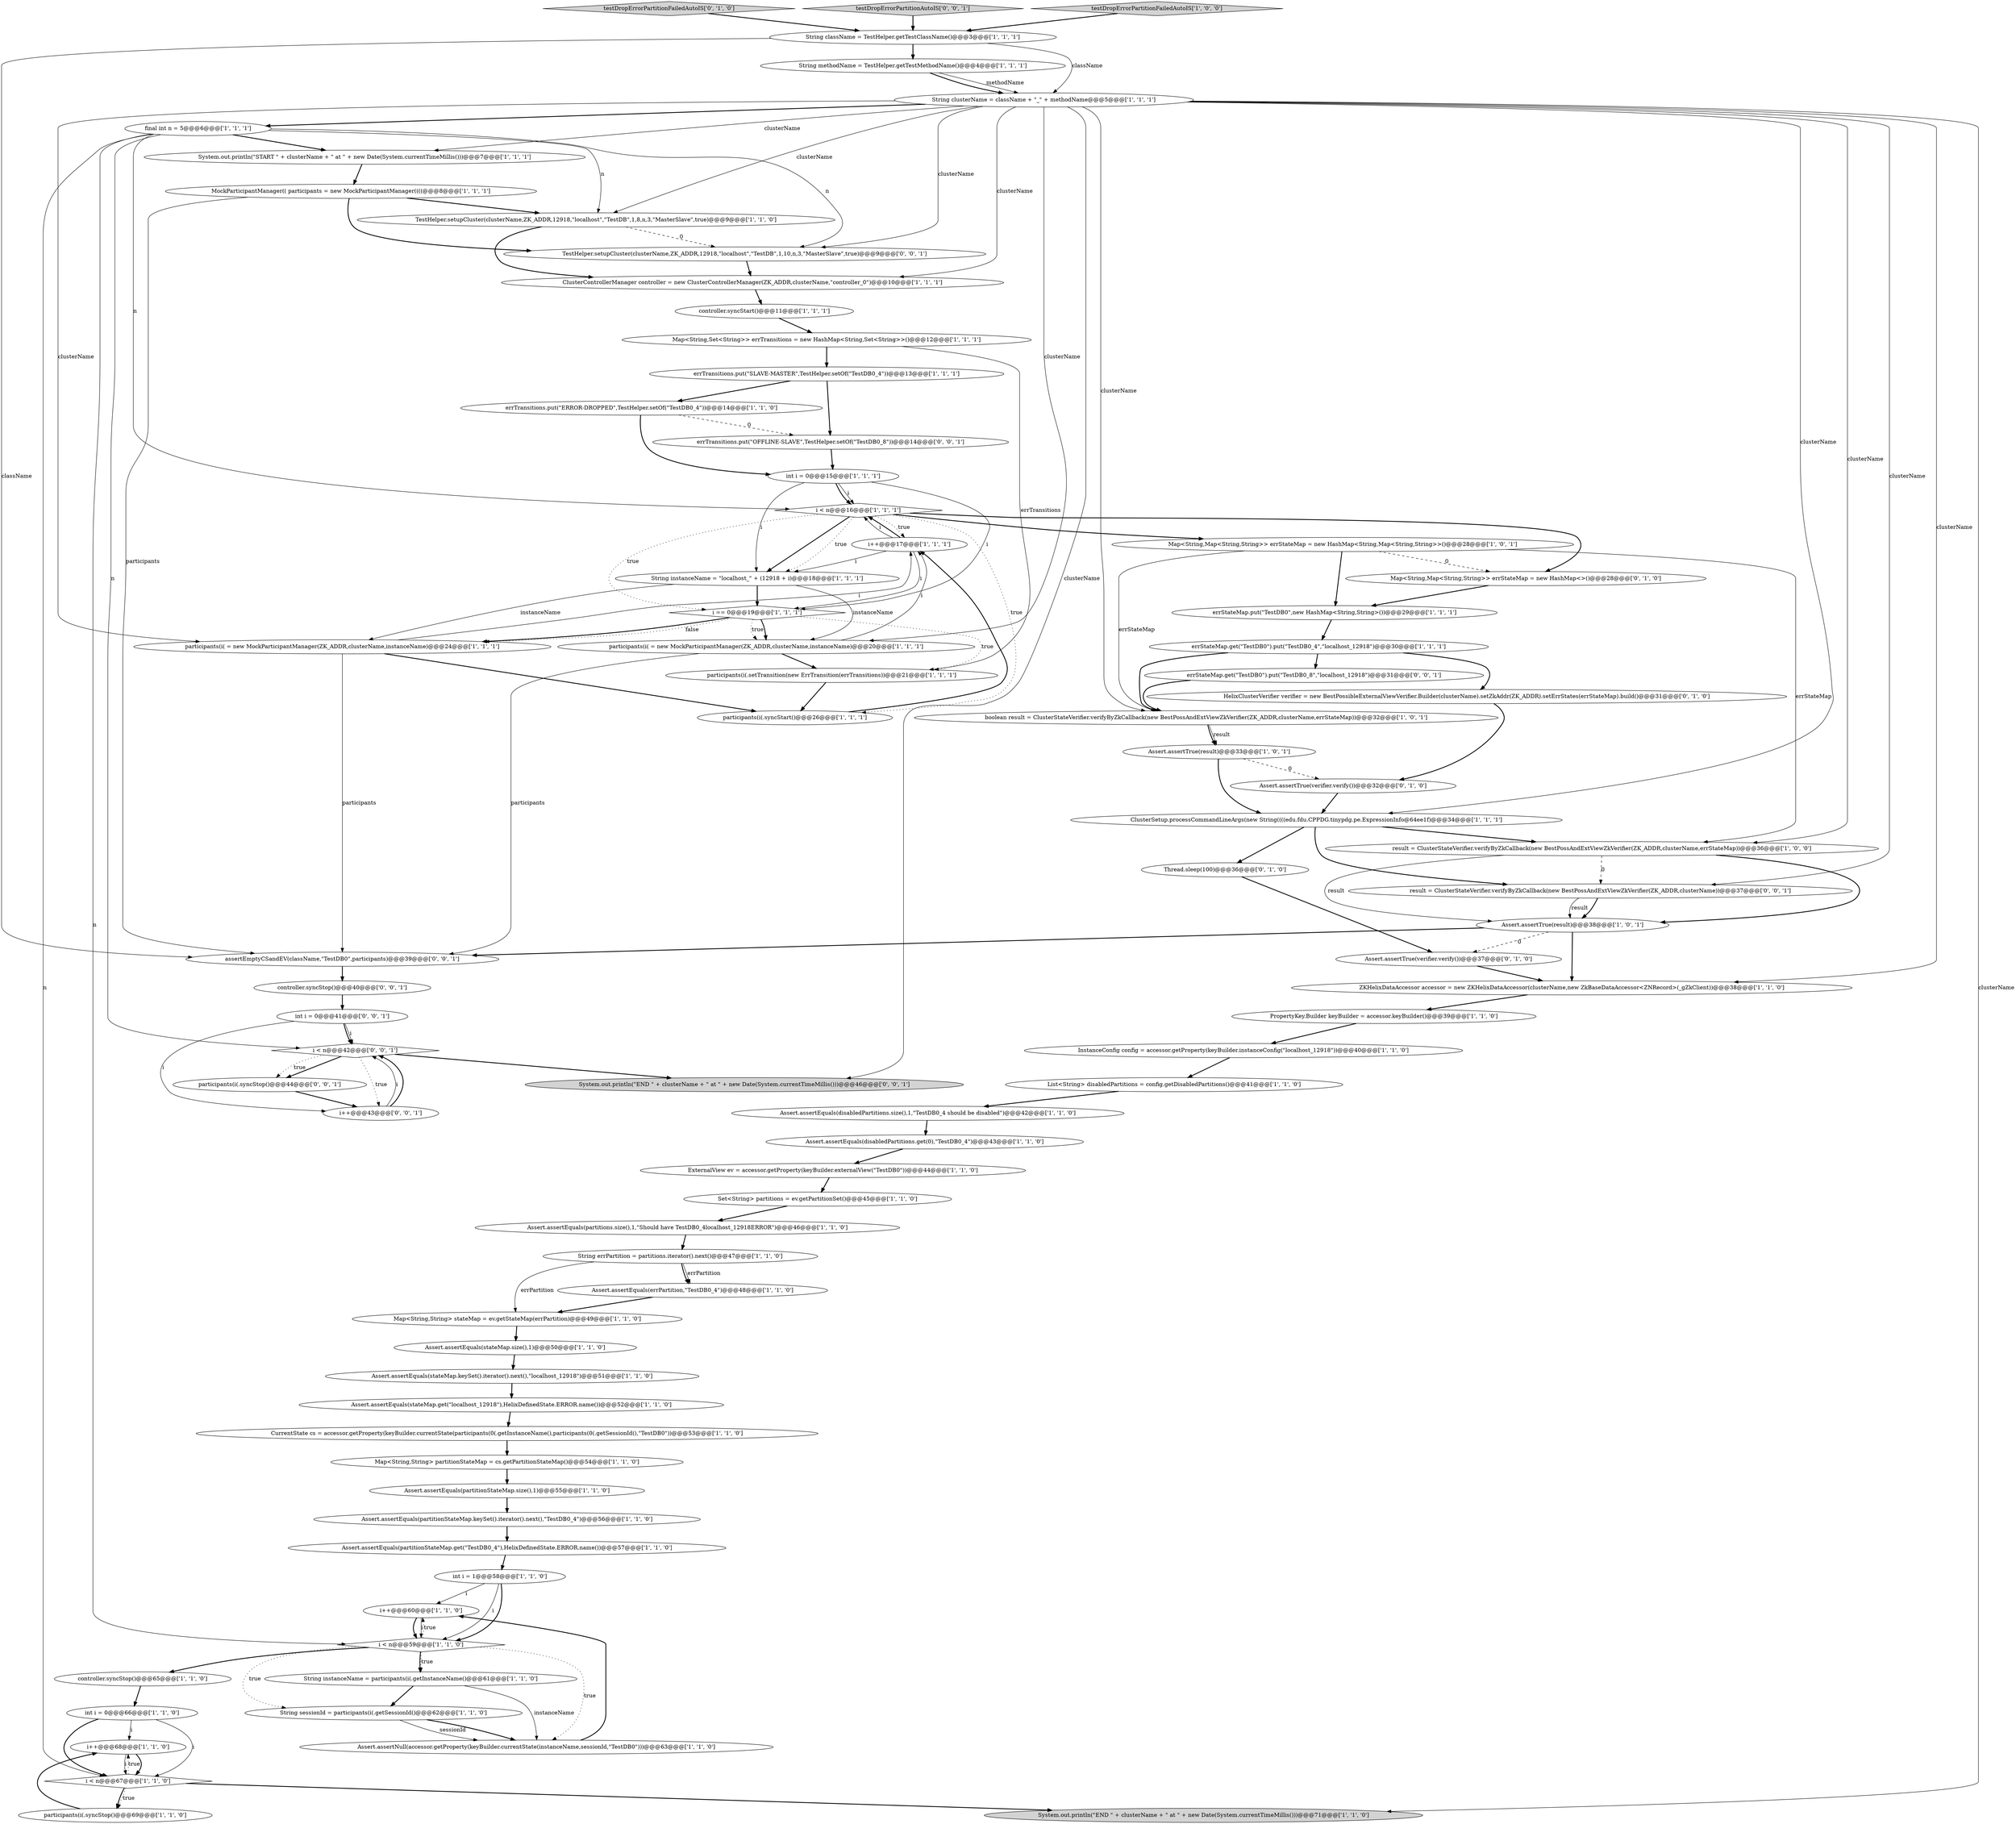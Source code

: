 digraph {
73 [style = filled, label = "errStateMap.get(\"TestDB0\").put(\"TestDB0_8\",\"localhost_12918\")@@@31@@@['0', '0', '1']", fillcolor = white, shape = ellipse image = "AAA0AAABBB3BBB"];
45 [style = filled, label = "String methodName = TestHelper.getTestMethodName()@@@4@@@['1', '1', '1']", fillcolor = white, shape = ellipse image = "AAA0AAABBB1BBB"];
23 [style = filled, label = "InstanceConfig config = accessor.getProperty(keyBuilder.instanceConfig(\"localhost_12918\"))@@@40@@@['1', '1', '0']", fillcolor = white, shape = ellipse image = "AAA0AAABBB1BBB"];
58 [style = filled, label = "controller.syncStop()@@@65@@@['1', '1', '0']", fillcolor = white, shape = ellipse image = "AAA0AAABBB1BBB"];
24 [style = filled, label = "Assert.assertEquals(partitionStateMap.size(),1)@@@55@@@['1', '1', '0']", fillcolor = white, shape = ellipse image = "AAA0AAABBB1BBB"];
20 [style = filled, label = "CurrentState cs = accessor.getProperty(keyBuilder.currentState(participants(0(.getInstanceName(),participants(0(.getSessionId(),\"TestDB0\"))@@@53@@@['1', '1', '0']", fillcolor = white, shape = ellipse image = "AAA0AAABBB1BBB"];
22 [style = filled, label = "final int n = 5@@@6@@@['1', '1', '1']", fillcolor = white, shape = ellipse image = "AAA0AAABBB1BBB"];
43 [style = filled, label = "errStateMap.get(\"TestDB0\").put(\"TestDB0_4\",\"localhost_12918\")@@@30@@@['1', '1', '1']", fillcolor = white, shape = ellipse image = "AAA0AAABBB1BBB"];
14 [style = filled, label = "ZKHelixDataAccessor accessor = new ZKHelixDataAccessor(clusterName,new ZkBaseDataAccessor<ZNRecord>(_gZkClient))@@@38@@@['1', '1', '0']", fillcolor = white, shape = ellipse image = "AAA0AAABBB1BBB"];
74 [style = filled, label = "TestHelper.setupCluster(clusterName,ZK_ADDR,12918,\"localhost\",\"TestDB\",1,10,n,3,\"MasterSlave\",true)@@@9@@@['0', '0', '1']", fillcolor = white, shape = ellipse image = "AAA0AAABBB3BBB"];
27 [style = filled, label = "int i = 1@@@58@@@['1', '1', '0']", fillcolor = white, shape = ellipse image = "AAA0AAABBB1BBB"];
78 [style = filled, label = "i < n@@@42@@@['0', '0', '1']", fillcolor = white, shape = diamond image = "AAA0AAABBB3BBB"];
33 [style = filled, label = "Assert.assertTrue(result)@@@33@@@['1', '0', '1']", fillcolor = white, shape = ellipse image = "AAA0AAABBB1BBB"];
19 [style = filled, label = "i++@@@60@@@['1', '1', '0']", fillcolor = white, shape = ellipse image = "AAA0AAABBB1BBB"];
16 [style = filled, label = "ExternalView ev = accessor.getProperty(keyBuilder.externalView(\"TestDB0\"))@@@44@@@['1', '1', '0']", fillcolor = white, shape = ellipse image = "AAA0AAABBB1BBB"];
8 [style = filled, label = "TestHelper.setupCluster(clusterName,ZK_ADDR,12918,\"localhost\",\"TestDB\",1,8,n,3,\"MasterSlave\",true)@@@9@@@['1', '1', '0']", fillcolor = white, shape = ellipse image = "AAA0AAABBB1BBB"];
25 [style = filled, label = "ClusterControllerManager controller = new ClusterControllerManager(ZK_ADDR,clusterName,\"controller_0\")@@@10@@@['1', '1', '1']", fillcolor = white, shape = ellipse image = "AAA0AAABBB1BBB"];
35 [style = filled, label = "Assert.assertNull(accessor.getProperty(keyBuilder.currentState(instanceName,sessionId,\"TestDB0\")))@@@63@@@['1', '1', '0']", fillcolor = white, shape = ellipse image = "AAA0AAABBB1BBB"];
53 [style = filled, label = "Assert.assertEquals(partitionStateMap.keySet().iterator().next(),\"TestDB0_4\")@@@56@@@['1', '1', '0']", fillcolor = white, shape = ellipse image = "AAA0AAABBB1BBB"];
64 [style = filled, label = "Assert.assertTrue(verifier.verify())@@@32@@@['0', '1', '0']", fillcolor = white, shape = ellipse image = "AAA1AAABBB2BBB"];
18 [style = filled, label = "Assert.assertEquals(stateMap.keySet().iterator().next(),\"localhost_12918\")@@@51@@@['1', '1', '0']", fillcolor = white, shape = ellipse image = "AAA0AAABBB1BBB"];
13 [style = filled, label = "String instanceName = participants(i(.getInstanceName()@@@61@@@['1', '1', '0']", fillcolor = white, shape = ellipse image = "AAA0AAABBB1BBB"];
62 [style = filled, label = "testDropErrorPartitionFailedAutoIS['0', '1', '0']", fillcolor = lightgray, shape = diamond image = "AAA0AAABBB2BBB"];
60 [style = filled, label = "boolean result = ClusterStateVerifier.verifyByZkCallback(new BestPossAndExtViewZkVerifier(ZK_ADDR,clusterName,errStateMap))@@@32@@@['1', '0', '1']", fillcolor = white, shape = ellipse image = "AAA0AAABBB1BBB"];
42 [style = filled, label = "i < n@@@59@@@['1', '1', '0']", fillcolor = white, shape = diamond image = "AAA0AAABBB1BBB"];
15 [style = filled, label = "List<String> disabledPartitions = config.getDisabledPartitions()@@@41@@@['1', '1', '0']", fillcolor = white, shape = ellipse image = "AAA0AAABBB1BBB"];
21 [style = filled, label = "Set<String> partitions = ev.getPartitionSet()@@@45@@@['1', '1', '0']", fillcolor = white, shape = ellipse image = "AAA0AAABBB1BBB"];
40 [style = filled, label = "Assert.assertEquals(partitionStateMap.get(\"TestDB0_4\"),HelixDefinedState.ERROR.name())@@@57@@@['1', '1', '0']", fillcolor = white, shape = ellipse image = "AAA0AAABBB1BBB"];
49 [style = filled, label = "errTransitions.put(\"ERROR-DROPPED\",TestHelper.setOf(\"TestDB0_4\"))@@@14@@@['1', '1', '0']", fillcolor = white, shape = ellipse image = "AAA0AAABBB1BBB"];
76 [style = filled, label = "participants(i(.syncStop()@@@44@@@['0', '0', '1']", fillcolor = white, shape = ellipse image = "AAA0AAABBB3BBB"];
4 [style = filled, label = "PropertyKey.Builder keyBuilder = accessor.keyBuilder()@@@39@@@['1', '1', '0']", fillcolor = white, shape = ellipse image = "AAA0AAABBB1BBB"];
57 [style = filled, label = "MockParticipantManager(( participants = new MockParticipantManager((((@@@8@@@['1', '1', '1']", fillcolor = white, shape = ellipse image = "AAA0AAABBB1BBB"];
67 [style = filled, label = "Assert.assertTrue(verifier.verify())@@@37@@@['0', '1', '0']", fillcolor = white, shape = ellipse image = "AAA1AAABBB2BBB"];
63 [style = filled, label = "Thread.sleep(100)@@@36@@@['0', '1', '0']", fillcolor = white, shape = ellipse image = "AAA0AAABBB2BBB"];
72 [style = filled, label = "System.out.println(\"END \" + clusterName + \" at \" + new Date(System.currentTimeMillis()))@@@46@@@['0', '0', '1']", fillcolor = lightgray, shape = ellipse image = "AAA0AAABBB3BBB"];
5 [style = filled, label = "i++@@@17@@@['1', '1', '1']", fillcolor = white, shape = ellipse image = "AAA0AAABBB1BBB"];
31 [style = filled, label = "i < n@@@16@@@['1', '1', '1']", fillcolor = white, shape = diamond image = "AAA0AAABBB1BBB"];
0 [style = filled, label = "int i = 0@@@15@@@['1', '1', '1']", fillcolor = white, shape = ellipse image = "AAA0AAABBB1BBB"];
26 [style = filled, label = "Assert.assertEquals(partitions.size(),1,\"Should have TestDB0_4localhost_12918ERROR\")@@@46@@@['1', '1', '0']", fillcolor = white, shape = ellipse image = "AAA0AAABBB1BBB"];
55 [style = filled, label = "Assert.assertEquals(stateMap.get(\"localhost_12918\"),HelixDefinedState.ERROR.name())@@@52@@@['1', '1', '0']", fillcolor = white, shape = ellipse image = "AAA0AAABBB1BBB"];
56 [style = filled, label = "i++@@@68@@@['1', '1', '0']", fillcolor = white, shape = ellipse image = "AAA0AAABBB1BBB"];
61 [style = filled, label = "String sessionId = participants(i(.getSessionId()@@@62@@@['1', '1', '0']", fillcolor = white, shape = ellipse image = "AAA0AAABBB1BBB"];
69 [style = filled, label = "testDropErrorPartitionAutoIS['0', '0', '1']", fillcolor = lightgray, shape = diamond image = "AAA0AAABBB3BBB"];
79 [style = filled, label = "i++@@@43@@@['0', '0', '1']", fillcolor = white, shape = ellipse image = "AAA0AAABBB3BBB"];
65 [style = filled, label = "HelixClusterVerifier verifier = new BestPossibleExternalViewVerifier.Builder(clusterName).setZkAddr(ZK_ADDR).setErrStates(errStateMap).build()@@@31@@@['0', '1', '0']", fillcolor = white, shape = ellipse image = "AAA0AAABBB2BBB"];
34 [style = filled, label = "String instanceName = \"localhost_\" + (12918 + i)@@@18@@@['1', '1', '1']", fillcolor = white, shape = ellipse image = "AAA0AAABBB1BBB"];
41 [style = filled, label = "result = ClusterStateVerifier.verifyByZkCallback(new BestPossAndExtViewZkVerifier(ZK_ADDR,clusterName,errStateMap))@@@36@@@['1', '0', '0']", fillcolor = white, shape = ellipse image = "AAA0AAABBB1BBB"];
52 [style = filled, label = "errStateMap.put(\"TestDB0\",new HashMap<String,String>())@@@29@@@['1', '1', '1']", fillcolor = white, shape = ellipse image = "AAA0AAABBB1BBB"];
47 [style = filled, label = "String className = TestHelper.getTestClassName()@@@3@@@['1', '1', '1']", fillcolor = white, shape = ellipse image = "AAA0AAABBB1BBB"];
2 [style = filled, label = "controller.syncStart()@@@11@@@['1', '1', '1']", fillcolor = white, shape = ellipse image = "AAA0AAABBB1BBB"];
10 [style = filled, label = "Assert.assertEquals(stateMap.size(),1)@@@50@@@['1', '1', '0']", fillcolor = white, shape = ellipse image = "AAA0AAABBB1BBB"];
54 [style = filled, label = "int i = 0@@@66@@@['1', '1', '0']", fillcolor = white, shape = ellipse image = "AAA0AAABBB1BBB"];
30 [style = filled, label = "Assert.assertEquals(errPartition,\"TestDB0_4\")@@@48@@@['1', '1', '0']", fillcolor = white, shape = ellipse image = "AAA0AAABBB1BBB"];
3 [style = filled, label = "participants(i(.syncStop()@@@69@@@['1', '1', '0']", fillcolor = white, shape = ellipse image = "AAA0AAABBB1BBB"];
28 [style = filled, label = "Assert.assertEquals(disabledPartitions.size(),1,\"TestDB0_4 should be disabled\")@@@42@@@['1', '1', '0']", fillcolor = white, shape = ellipse image = "AAA0AAABBB1BBB"];
71 [style = filled, label = "int i = 0@@@41@@@['0', '0', '1']", fillcolor = white, shape = ellipse image = "AAA0AAABBB3BBB"];
59 [style = filled, label = "String clusterName = className + \"_\" + methodName@@@5@@@['1', '1', '1']", fillcolor = white, shape = ellipse image = "AAA0AAABBB1BBB"];
37 [style = filled, label = "participants(i( = new MockParticipantManager(ZK_ADDR,clusterName,instanceName)@@@24@@@['1', '1', '1']", fillcolor = white, shape = ellipse image = "AAA0AAABBB1BBB"];
12 [style = filled, label = "Assert.assertTrue(result)@@@38@@@['1', '0', '1']", fillcolor = white, shape = ellipse image = "AAA0AAABBB1BBB"];
77 [style = filled, label = "errTransitions.put(\"OFFLINE-SLAVE\",TestHelper.setOf(\"TestDB0_8\"))@@@14@@@['0', '0', '1']", fillcolor = white, shape = ellipse image = "AAA0AAABBB3BBB"];
17 [style = filled, label = "Map<String,Map<String,String>> errStateMap = new HashMap<String,Map<String,String>>()@@@28@@@['1', '0', '1']", fillcolor = white, shape = ellipse image = "AAA0AAABBB1BBB"];
11 [style = filled, label = "String errPartition = partitions.iterator().next()@@@47@@@['1', '1', '0']", fillcolor = white, shape = ellipse image = "AAA0AAABBB1BBB"];
6 [style = filled, label = "System.out.println(\"START \" + clusterName + \" at \" + new Date(System.currentTimeMillis()))@@@7@@@['1', '1', '1']", fillcolor = white, shape = ellipse image = "AAA0AAABBB1BBB"];
9 [style = filled, label = "participants(i(.syncStart()@@@26@@@['1', '1', '1']", fillcolor = white, shape = ellipse image = "AAA0AAABBB1BBB"];
36 [style = filled, label = "errTransitions.put(\"SLAVE-MASTER\",TestHelper.setOf(\"TestDB0_4\"))@@@13@@@['1', '1', '1']", fillcolor = white, shape = ellipse image = "AAA0AAABBB1BBB"];
1 [style = filled, label = "participants(i(.setTransition(new ErrTransition(errTransitions))@@@21@@@['1', '1', '1']", fillcolor = white, shape = ellipse image = "AAA0AAABBB1BBB"];
29 [style = filled, label = "i < n@@@67@@@['1', '1', '0']", fillcolor = white, shape = diamond image = "AAA0AAABBB1BBB"];
38 [style = filled, label = "testDropErrorPartitionFailedAutoIS['1', '0', '0']", fillcolor = lightgray, shape = diamond image = "AAA0AAABBB1BBB"];
51 [style = filled, label = "Map<String,String> partitionStateMap = cs.getPartitionStateMap()@@@54@@@['1', '1', '0']", fillcolor = white, shape = ellipse image = "AAA0AAABBB1BBB"];
70 [style = filled, label = "controller.syncStop()@@@40@@@['0', '0', '1']", fillcolor = white, shape = ellipse image = "AAA0AAABBB3BBB"];
66 [style = filled, label = "Map<String,Map<String,String>> errStateMap = new HashMap<>()@@@28@@@['0', '1', '0']", fillcolor = white, shape = ellipse image = "AAA1AAABBB2BBB"];
46 [style = filled, label = "Map<String,Set<String>> errTransitions = new HashMap<String,Set<String>>()@@@12@@@['1', '1', '1']", fillcolor = white, shape = ellipse image = "AAA0AAABBB1BBB"];
48 [style = filled, label = "ClusterSetup.processCommandLineArgs(new String((((edu.fdu.CPPDG.tinypdg.pe.ExpressionInfo@64ee1f)@@@34@@@['1', '1', '1']", fillcolor = white, shape = ellipse image = "AAA0AAABBB1BBB"];
50 [style = filled, label = "Assert.assertEquals(disabledPartitions.get(0),\"TestDB0_4\")@@@43@@@['1', '1', '0']", fillcolor = white, shape = ellipse image = "AAA0AAABBB1BBB"];
44 [style = filled, label = "participants(i( = new MockParticipantManager(ZK_ADDR,clusterName,instanceName)@@@20@@@['1', '1', '1']", fillcolor = white, shape = ellipse image = "AAA0AAABBB1BBB"];
39 [style = filled, label = "System.out.println(\"END \" + clusterName + \" at \" + new Date(System.currentTimeMillis()))@@@71@@@['1', '1', '0']", fillcolor = lightgray, shape = ellipse image = "AAA0AAABBB1BBB"];
68 [style = filled, label = "result = ClusterStateVerifier.verifyByZkCallback(new BestPossAndExtViewZkVerifier(ZK_ADDR,clusterName))@@@37@@@['0', '0', '1']", fillcolor = white, shape = ellipse image = "AAA0AAABBB3BBB"];
32 [style = filled, label = "Map<String,String> stateMap = ev.getStateMap(errPartition)@@@49@@@['1', '1', '0']", fillcolor = white, shape = ellipse image = "AAA0AAABBB1BBB"];
75 [style = filled, label = "assertEmptyCSandEV(className,\"TestDB0\",participants)@@@39@@@['0', '0', '1']", fillcolor = white, shape = ellipse image = "AAA0AAABBB3BBB"];
7 [style = filled, label = "i == 0@@@19@@@['1', '1', '1']", fillcolor = white, shape = diamond image = "AAA0AAABBB1BBB"];
13->61 [style = bold, label=""];
38->47 [style = bold, label=""];
60->33 [style = solid, label="result"];
5->7 [style = solid, label="i"];
31->7 [style = dotted, label="true"];
5->31 [style = solid, label="i"];
79->78 [style = solid, label="i"];
59->22 [style = bold, label=""];
33->48 [style = bold, label=""];
47->59 [style = solid, label="className"];
70->71 [style = bold, label=""];
71->78 [style = solid, label="i"];
34->37 [style = solid, label="instanceName"];
45->59 [style = solid, label="methodName"];
71->79 [style = solid, label="i"];
6->57 [style = bold, label=""];
49->77 [style = dashed, label="0"];
7->44 [style = dotted, label="true"];
10->18 [style = bold, label=""];
42->58 [style = bold, label=""];
31->34 [style = dotted, label="true"];
7->37 [style = bold, label=""];
21->26 [style = bold, label=""];
0->7 [style = solid, label="i"];
8->25 [style = bold, label=""];
11->30 [style = solid, label="errPartition"];
61->35 [style = solid, label="sessionId"];
46->1 [style = solid, label="errTransitions"];
4->23 [style = bold, label=""];
44->5 [style = solid, label="i"];
52->43 [style = bold, label=""];
50->16 [style = bold, label=""];
59->44 [style = solid, label="clusterName"];
59->68 [style = solid, label="clusterName"];
29->56 [style = dotted, label="true"];
66->52 [style = bold, label=""];
73->60 [style = bold, label=""];
47->45 [style = bold, label=""];
31->34 [style = bold, label=""];
17->52 [style = bold, label=""];
22->78 [style = solid, label="n"];
71->78 [style = bold, label=""];
12->67 [style = dashed, label="0"];
42->13 [style = dotted, label="true"];
22->8 [style = solid, label="n"];
59->25 [style = solid, label="clusterName"];
7->37 [style = dotted, label="false"];
37->75 [style = solid, label="participants"];
17->66 [style = dashed, label="0"];
1->9 [style = bold, label=""];
59->48 [style = solid, label="clusterName"];
37->5 [style = solid, label="i"];
24->53 [style = bold, label=""];
75->70 [style = bold, label=""];
12->14 [style = bold, label=""];
53->40 [style = bold, label=""];
59->41 [style = solid, label="clusterName"];
0->31 [style = solid, label="i"];
59->74 [style = solid, label="clusterName"];
74->25 [style = bold, label=""];
31->66 [style = bold, label=""];
76->79 [style = bold, label=""];
51->24 [style = bold, label=""];
41->68 [style = dashed, label="0"];
5->31 [style = bold, label=""];
11->30 [style = bold, label=""];
20->51 [style = bold, label=""];
54->56 [style = solid, label="i"];
27->42 [style = solid, label="i"];
31->17 [style = bold, label=""];
7->44 [style = bold, label=""];
11->32 [style = solid, label="errPartition"];
32->10 [style = bold, label=""];
68->12 [style = bold, label=""];
55->20 [style = bold, label=""];
49->0 [style = bold, label=""];
0->34 [style = solid, label="i"];
68->12 [style = solid, label="result"];
48->68 [style = bold, label=""];
19->42 [style = bold, label=""];
5->34 [style = solid, label="i"];
22->31 [style = solid, label="n"];
59->8 [style = solid, label="clusterName"];
62->47 [style = bold, label=""];
2->46 [style = bold, label=""];
43->60 [style = bold, label=""];
29->3 [style = bold, label=""];
57->8 [style = bold, label=""];
23->15 [style = bold, label=""];
42->19 [style = dotted, label="true"];
13->35 [style = solid, label="instanceName"];
22->6 [style = bold, label=""];
69->47 [style = bold, label=""];
63->67 [style = bold, label=""];
79->78 [style = bold, label=""];
34->7 [style = bold, label=""];
45->59 [style = bold, label=""];
27->42 [style = bold, label=""];
7->1 [style = dotted, label="true"];
42->13 [style = bold, label=""];
59->39 [style = solid, label="clusterName"];
42->35 [style = dotted, label="true"];
36->49 [style = bold, label=""];
40->27 [style = bold, label=""];
43->65 [style = bold, label=""];
47->75 [style = solid, label="className"];
57->74 [style = bold, label=""];
44->75 [style = solid, label="participants"];
54->29 [style = solid, label="i"];
33->64 [style = dashed, label="0"];
61->35 [style = bold, label=""];
26->11 [style = bold, label=""];
78->72 [style = bold, label=""];
30->32 [style = bold, label=""];
41->12 [style = solid, label="result"];
22->74 [style = solid, label="n"];
58->54 [style = bold, label=""];
48->63 [style = bold, label=""];
59->37 [style = solid, label="clusterName"];
44->1 [style = bold, label=""];
78->76 [style = bold, label=""];
46->36 [style = bold, label=""];
37->9 [style = bold, label=""];
9->5 [style = bold, label=""];
18->55 [style = bold, label=""];
28->50 [style = bold, label=""];
42->61 [style = dotted, label="true"];
34->44 [style = solid, label="instanceName"];
3->56 [style = bold, label=""];
17->60 [style = solid, label="errStateMap"];
25->2 [style = bold, label=""];
12->75 [style = bold, label=""];
27->19 [style = solid, label="i"];
59->6 [style = solid, label="clusterName"];
56->29 [style = bold, label=""];
65->64 [style = bold, label=""];
77->0 [style = bold, label=""];
41->12 [style = bold, label=""];
22->42 [style = solid, label="n"];
48->41 [style = bold, label=""];
0->31 [style = bold, label=""];
60->33 [style = bold, label=""];
78->79 [style = dotted, label="true"];
15->28 [style = bold, label=""];
31->9 [style = dotted, label="true"];
43->73 [style = bold, label=""];
16->21 [style = bold, label=""];
67->14 [style = bold, label=""];
17->41 [style = solid, label="errStateMap"];
8->74 [style = dashed, label="0"];
29->39 [style = bold, label=""];
57->75 [style = solid, label="participants"];
36->77 [style = bold, label=""];
22->29 [style = solid, label="n"];
59->60 [style = solid, label="clusterName"];
59->14 [style = solid, label="clusterName"];
14->4 [style = bold, label=""];
78->76 [style = dotted, label="true"];
64->48 [style = bold, label=""];
35->19 [style = bold, label=""];
19->42 [style = solid, label="i"];
56->29 [style = solid, label="i"];
59->72 [style = solid, label="clusterName"];
31->5 [style = dotted, label="true"];
29->3 [style = dotted, label="true"];
54->29 [style = bold, label=""];
}
